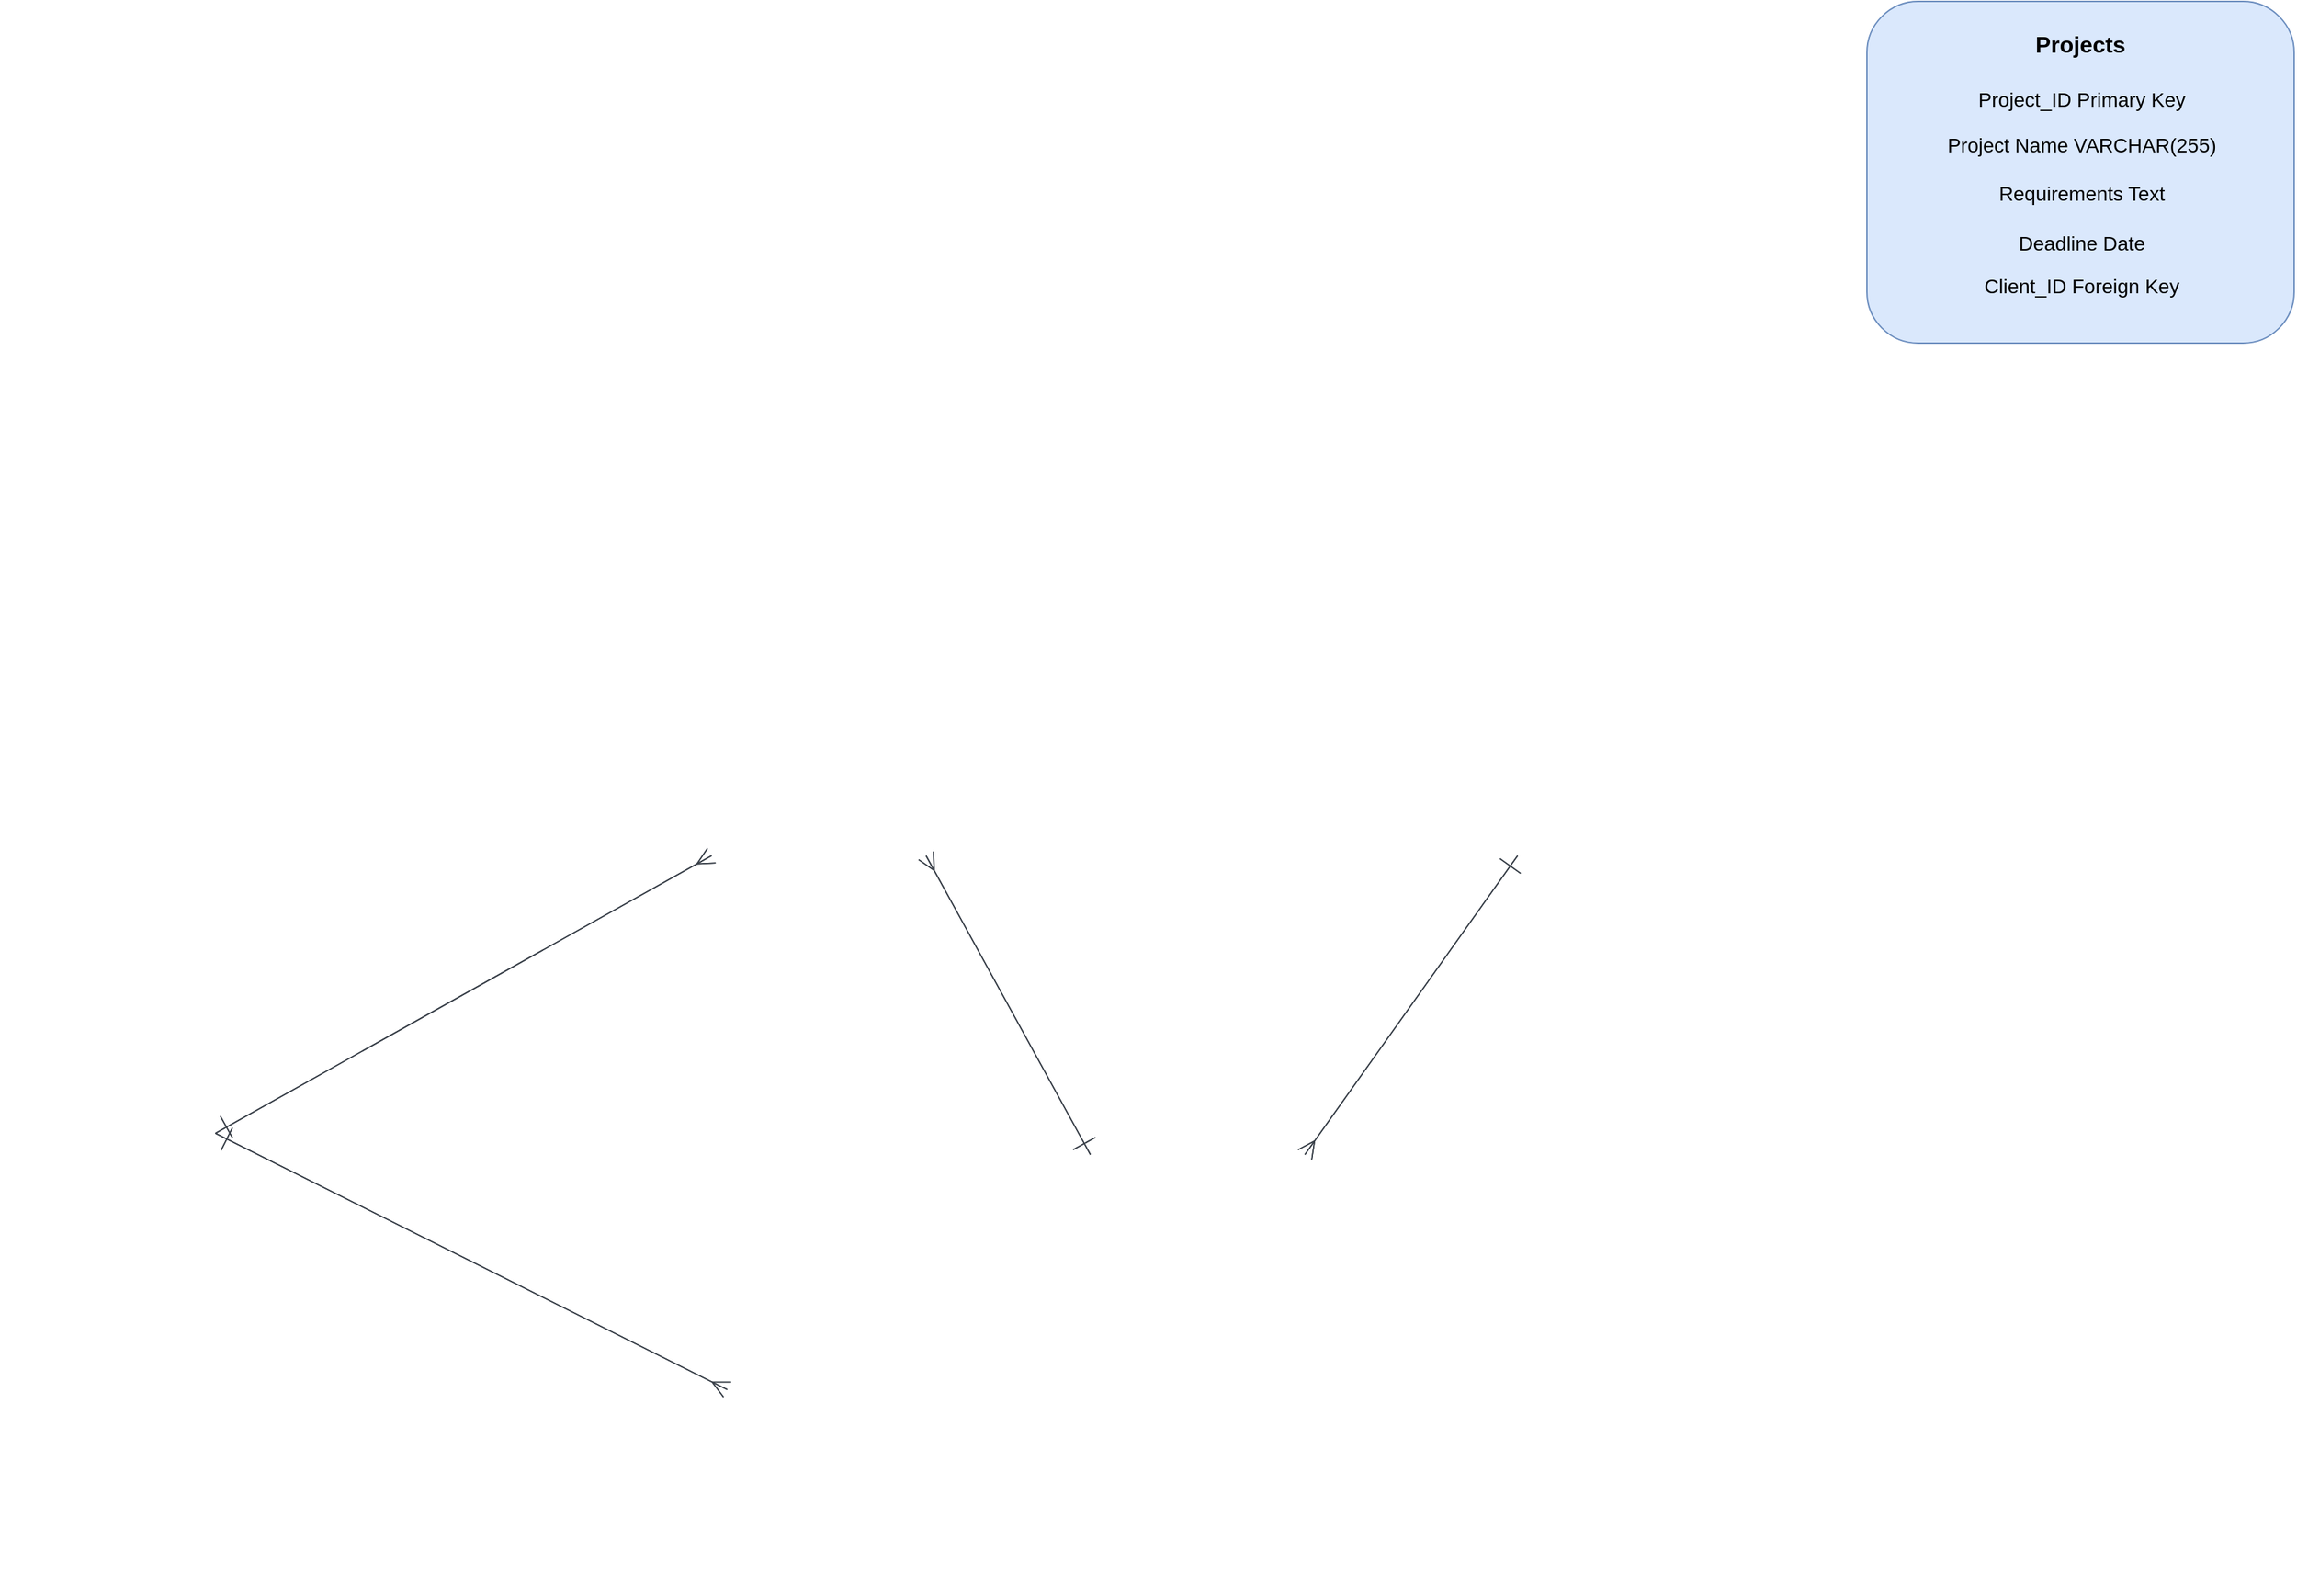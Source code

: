 <mxfile version="24.6.4" type="github">
  <diagram id="C5RBs43oDa-KdzZeNtuy" name="Page-1">
    <mxGraphModel dx="3953" dy="2503" grid="1" gridSize="10" guides="1" tooltips="1" connect="1" arrows="1" fold="1" page="1" pageScale="1" pageWidth="827" pageHeight="1169" math="0" shadow="0">
      <root>
        <mxCell id="WIyWlLk6GJQsqaUBKTNV-0" />
        <mxCell id="WIyWlLk6GJQsqaUBKTNV-1" parent="WIyWlLk6GJQsqaUBKTNV-0" />
        <mxCell id="mfR3fk1l9YsUzS0LlTWS-6" value="Projects" style="html=1;overflow=block;blockSpacing=1;swimlane;childLayout=stackLayout;horizontal=1;horizontalStack=0;resizeParent=1;resizeParentMax=0;resizeLast=0;collapsible=0;marginBottom=0;swimlaneFillColor=#ffffff;startSize=NaN;whiteSpace=wrap;fontSize=13.3;fontStyle=3;align=center;spacingLeft=8.4;spacingRight=8.4;spacingTop=2.4;spacing=0;strokeColor=#3a414a;strokeOpacity=100;fillOpacity=100;rounded=1;absoluteArcSize=1;arcSize=12;strokeWidth=0.8;fillColor=#d9d9d9;" vertex="1" parent="WIyWlLk6GJQsqaUBKTNV-1">
          <mxGeometry x="109" y="960" width="150" height="NaN" as="geometry" />
        </mxCell>
        <mxCell id="mfR3fk1l9YsUzS0LlTWS-7" value="Project_ID (PK)" style="part=1;resizeHeight=0;strokeColor=none;verticalAlign=top;overflow=hidden;rotatable=0;points=[[0,0.5],[1,0.5]];portConstraint=eastwest;html=1;whiteSpace=wrap;#ffffffwhiteSpace=wrap;fontSize=13.3;align=center;spacingLeft=8.4;spacingRight=8.4;spacingTop=2.4;fillColor=none;strokeOpacity=100;fillOpacity=100;" vertex="1" parent="mfR3fk1l9YsUzS0LlTWS-6">
          <mxGeometry y="NaN" width="150" as="geometry" />
        </mxCell>
        <mxCell id="mfR3fk1l9YsUzS0LlTWS-8" value="Project_Name String" style="part=1;resizeHeight=0;strokeColor=none;verticalAlign=top;overflow=hidden;rotatable=0;points=[[0,0.5],[1,0.5]];portConstraint=eastwest;html=1;whiteSpace=wrap;#ffffffwhiteSpace=wrap;fontSize=13.3;align=center;spacingLeft=8.4;spacingRight=8.4;spacingTop=2.4;fillColor=none;strokeOpacity=100;fillOpacity=100;" vertex="1" parent="mfR3fk1l9YsUzS0LlTWS-6">
          <mxGeometry y="NaN" width="150" as="geometry" />
        </mxCell>
        <mxCell id="mfR3fk1l9YsUzS0LlTWS-9" value="Requirements text" style="part=1;resizeHeight=0;strokeColor=none;verticalAlign=top;overflow=hidden;rotatable=0;points=[[0,0.5],[1,0.5]];portConstraint=eastwest;html=1;whiteSpace=wrap;#ffffffwhiteSpace=wrap;fontSize=13.3;align=center;spacingLeft=8.4;spacingRight=8.4;spacingTop=2.4;fillColor=none;strokeOpacity=100;fillOpacity=100;" vertex="1" parent="mfR3fk1l9YsUzS0LlTWS-6">
          <mxGeometry y="NaN" width="150" as="geometry" />
        </mxCell>
        <mxCell id="mfR3fk1l9YsUzS0LlTWS-10" value="deadline date" style="part=1;resizeHeight=0;strokeColor=none;verticalAlign=top;overflow=hidden;rotatable=0;points=[[0,0.5],[1,0.5]];portConstraint=eastwest;html=1;whiteSpace=wrap;#ffffffwhiteSpace=wrap;fontSize=13.3;align=center;spacingLeft=8.4;spacingRight=8.4;spacingTop=2.4;fillColor=none;strokeOpacity=100;fillOpacity=100;" vertex="1" parent="mfR3fk1l9YsUzS0LlTWS-6">
          <mxGeometry y="NaN" width="150" as="geometry" />
        </mxCell>
        <mxCell id="mfR3fk1l9YsUzS0LlTWS-11" value="Client_ID (FK)" style="part=1;resizeHeight=0;strokeColor=none;verticalAlign=top;overflow=hidden;rotatable=0;points=[[0,0.5],[1,0.5]];portConstraint=eastwest;html=1;whiteSpace=wrap;#ffffffwhiteSpace=wrap;fontSize=13.3;align=center;spacingLeft=8.4;spacingRight=8.4;spacingTop=2.4;fillColor=none;strokeOpacity=100;fillOpacity=100;" vertex="1" parent="mfR3fk1l9YsUzS0LlTWS-6">
          <mxGeometry y="NaN" width="150" as="geometry" />
        </mxCell>
        <mxCell id="mfR3fk1l9YsUzS0LlTWS-12" value="Clients" style="html=1;overflow=block;blockSpacing=1;swimlane;childLayout=stackLayout;horizontal=1;horizontalStack=0;resizeParent=1;resizeParentMax=0;resizeLast=0;collapsible=0;marginBottom=0;swimlaneFillColor=#ffffff;startSize=NaN;whiteSpace=wrap;fontSize=13.3;fontStyle=3;align=center;spacingLeft=8.4;spacingRight=8.4;spacingTop=2.4;spacing=0;strokeColor=#3a414a;strokeOpacity=100;fillOpacity=100;rounded=1;absoluteArcSize=1;arcSize=12;strokeWidth=0.8;fillColor=#d9d9d9;" vertex="1" parent="WIyWlLk6GJQsqaUBKTNV-1">
          <mxGeometry x="375" y="1170" width="150" height="NaN" as="geometry" />
        </mxCell>
        <mxCell id="mfR3fk1l9YsUzS0LlTWS-13" value="Client_ID (PK)" style="part=1;resizeHeight=0;strokeColor=none;verticalAlign=top;overflow=hidden;rotatable=0;points=[[0,0.5],[1,0.5]];portConstraint=eastwest;html=1;whiteSpace=wrap;#ffffffwhiteSpace=wrap;fontSize=13.3;align=center;spacingLeft=8.4;spacingRight=8.4;spacingTop=2.4;fillColor=none;strokeOpacity=100;fillOpacity=100;" vertex="1" parent="mfR3fk1l9YsUzS0LlTWS-12">
          <mxGeometry y="NaN" width="150" as="geometry" />
        </mxCell>
        <mxCell id="mfR3fk1l9YsUzS0LlTWS-14" value="Client_Name String" style="part=1;resizeHeight=0;strokeColor=none;verticalAlign=top;overflow=hidden;rotatable=0;points=[[0,0.5],[1,0.5]];portConstraint=eastwest;html=1;whiteSpace=wrap;#ffffffwhiteSpace=wrap;fontSize=13.3;align=center;spacingLeft=8.4;spacingRight=8.4;spacingTop=2.4;fillColor=none;strokeOpacity=100;fillOpacity=100;" vertex="1" parent="mfR3fk1l9YsUzS0LlTWS-12">
          <mxGeometry y="NaN" width="150" as="geometry" />
        </mxCell>
        <mxCell id="mfR3fk1l9YsUzS0LlTWS-15" value="Contact_Name String" style="part=1;resizeHeight=0;strokeColor=none;verticalAlign=top;overflow=hidden;rotatable=0;points=[[0,0.5],[1,0.5]];portConstraint=eastwest;html=1;whiteSpace=wrap;#ffffffwhiteSpace=wrap;fontSize=13.3;align=center;spacingLeft=8.4;spacingRight=8.4;spacingTop=2.4;fillColor=none;strokeOpacity=100;fillOpacity=100;" vertex="1" parent="mfR3fk1l9YsUzS0LlTWS-12">
          <mxGeometry y="NaN" width="150" as="geometry" />
        </mxCell>
        <mxCell id="mfR3fk1l9YsUzS0LlTWS-16" value="" style="html=1;jettySize=18;whiteSpace=wrap;fontSize=13;strokeColor=#3a414a;strokeOpacity=100;strokeWidth=0.8;rounded=1;arcSize=12;edgeStyle=orthogonalEdgeStyle;startArrow=ERone;startSize=16;endArrow=ERmany;endSize=10;exitX=-0.002;exitY=0.346;exitPerimeter=0;entryX=1.002;entryY=0.919;entryPerimeter=0;lucidId=HXJQTWXBSOZ1;" edge="1" parent="WIyWlLk6GJQsqaUBKTNV-1" source="mfR3fk1l9YsUzS0LlTWS-12" target="mfR3fk1l9YsUzS0LlTWS-6">
          <mxGeometry width="100" height="100" relative="1" as="geometry">
            <Array as="points" />
          </mxGeometry>
        </mxCell>
        <mxCell id="mfR3fk1l9YsUzS0LlTWS-17" value="Archived Projects" style="html=1;overflow=block;blockSpacing=1;swimlane;childLayout=stackLayout;horizontal=1;horizontalStack=0;resizeParent=1;resizeParentMax=0;resizeLast=0;collapsible=0;marginBottom=0;swimlaneFillColor=#ffffff;startSize=NaN;whiteSpace=wrap;fontSize=13.3;fontStyle=3;align=center;spacingLeft=8.4;spacingRight=8.4;spacingTop=2.4;spacing=0;strokeColor=#3a414a;strokeOpacity=100;fillOpacity=100;rounded=1;absoluteArcSize=1;arcSize=12;strokeWidth=0.8;fillColor=#d9d9d9;" vertex="1" parent="WIyWlLk6GJQsqaUBKTNV-1">
          <mxGeometry x="675" y="960" width="150" height="NaN" as="geometry" />
        </mxCell>
        <mxCell id="mfR3fk1l9YsUzS0LlTWS-18" value="Project_ID (PK)" style="part=1;resizeHeight=0;strokeColor=none;verticalAlign=top;overflow=hidden;rotatable=0;points=[[0,0.5],[1,0.5]];portConstraint=eastwest;html=1;whiteSpace=wrap;#ffffffwhiteSpace=wrap;fontSize=13.3;align=center;spacingLeft=8.4;spacingRight=8.4;spacingTop=2.4;fillColor=none;strokeOpacity=100;fillOpacity=100;" vertex="1" parent="mfR3fk1l9YsUzS0LlTWS-17">
          <mxGeometry y="NaN" width="150" as="geometry" />
        </mxCell>
        <mxCell id="mfR3fk1l9YsUzS0LlTWS-19" value="Project_Name String" style="part=1;resizeHeight=0;strokeColor=none;verticalAlign=top;overflow=hidden;rotatable=0;points=[[0,0.5],[1,0.5]];portConstraint=eastwest;html=1;whiteSpace=wrap;#ffffffwhiteSpace=wrap;fontSize=13.3;align=center;spacingLeft=8.4;spacingRight=8.4;spacingTop=2.4;fillColor=none;strokeOpacity=100;fillOpacity=100;" vertex="1" parent="mfR3fk1l9YsUzS0LlTWS-17">
          <mxGeometry y="NaN" width="150" as="geometry" />
        </mxCell>
        <mxCell id="mfR3fk1l9YsUzS0LlTWS-20" value="Requirements text" style="part=1;resizeHeight=0;strokeColor=none;verticalAlign=top;overflow=hidden;rotatable=0;points=[[0,0.5],[1,0.5]];portConstraint=eastwest;html=1;whiteSpace=wrap;#ffffffwhiteSpace=wrap;fontSize=13.3;align=center;spacingLeft=8.4;spacingRight=8.4;spacingTop=2.4;fillColor=none;strokeOpacity=100;fillOpacity=100;" vertex="1" parent="mfR3fk1l9YsUzS0LlTWS-17">
          <mxGeometry y="NaN" width="150" as="geometry" />
        </mxCell>
        <mxCell id="mfR3fk1l9YsUzS0LlTWS-21" value="deadline date" style="part=1;resizeHeight=0;strokeColor=none;verticalAlign=top;overflow=hidden;rotatable=0;points=[[0,0.5],[1,0.5]];portConstraint=eastwest;html=1;whiteSpace=wrap;#ffffffwhiteSpace=wrap;fontSize=13.3;align=center;spacingLeft=8.4;spacingRight=8.4;spacingTop=2.4;fillColor=none;strokeOpacity=100;fillOpacity=100;" vertex="1" parent="mfR3fk1l9YsUzS0LlTWS-17">
          <mxGeometry y="NaN" width="150" as="geometry" />
        </mxCell>
        <mxCell id="mfR3fk1l9YsUzS0LlTWS-22" value="Client_ID (FK)" style="part=1;resizeHeight=0;strokeColor=none;verticalAlign=top;overflow=hidden;rotatable=0;points=[[0,0.5],[1,0.5]];portConstraint=eastwest;html=1;whiteSpace=wrap;#ffffffwhiteSpace=wrap;fontSize=13.3;align=center;spacingLeft=8.4;spacingRight=8.4;spacingTop=2.4;fillColor=none;strokeOpacity=100;fillOpacity=100;" vertex="1" parent="mfR3fk1l9YsUzS0LlTWS-17">
          <mxGeometry y="NaN" width="150" as="geometry" />
        </mxCell>
        <mxCell id="mfR3fk1l9YsUzS0LlTWS-23" value="Employees" style="html=1;overflow=block;blockSpacing=1;swimlane;childLayout=stackLayout;horizontal=1;horizontalStack=0;resizeParent=1;resizeParentMax=0;resizeLast=0;collapsible=0;marginBottom=0;swimlaneFillColor=#ffffff;startSize=NaN;whiteSpace=wrap;fontSize=13.3;fontStyle=3;align=center;spacingLeft=8.4;spacingRight=8.4;spacingTop=2.4;spacing=0;strokeColor=#3a414a;strokeOpacity=100;fillOpacity=100;rounded=1;absoluteArcSize=1;arcSize=12;strokeWidth=0.8;fillColor=#d9d9d9;" vertex="1" parent="WIyWlLk6GJQsqaUBKTNV-1">
          <mxGeometry x="120" y="1335" width="150" height="NaN" as="geometry" />
        </mxCell>
        <mxCell id="mfR3fk1l9YsUzS0LlTWS-24" value="employee_id (PK)" style="part=1;resizeHeight=0;strokeColor=none;verticalAlign=top;overflow=hidden;rotatable=0;points=[[0,0.5],[1,0.5]];portConstraint=eastwest;html=1;whiteSpace=wrap;#ffffffwhiteSpace=wrap;fontSize=13.3;align=center;spacingLeft=8.4;spacingRight=8.4;spacingTop=2.4;fillColor=none;strokeOpacity=100;fillOpacity=100;" vertex="1" parent="mfR3fk1l9YsUzS0LlTWS-23">
          <mxGeometry y="NaN" width="150" as="geometry" />
        </mxCell>
        <mxCell id="mfR3fk1l9YsUzS0LlTWS-25" value="employee_name String" style="part=1;resizeHeight=0;strokeColor=none;verticalAlign=top;overflow=hidden;rotatable=0;points=[[0,0.5],[1,0.5]];portConstraint=eastwest;html=1;whiteSpace=wrap;#ffffffwhiteSpace=wrap;fontSize=13.3;align=center;spacingLeft=8.4;spacingRight=8.4;spacingTop=2.4;fillColor=none;strokeOpacity=100;fillOpacity=100;" vertex="1" parent="mfR3fk1l9YsUzS0LlTWS-23">
          <mxGeometry y="NaN" width="150" as="geometry" />
        </mxCell>
        <mxCell id="mfR3fk1l9YsUzS0LlTWS-26" value="Team_members" style="html=1;overflow=block;blockSpacing=1;swimlane;childLayout=stackLayout;horizontal=1;horizontalStack=0;resizeParent=1;resizeParentMax=0;resizeLast=0;collapsible=0;marginBottom=0;swimlaneFillColor=#ffffff;startSize=NaN;whiteSpace=wrap;fontSize=13.3;fontStyle=3;align=center;spacingLeft=8.4;spacingRight=8.4;spacingTop=2.4;spacing=0;strokeColor=#3a414a;strokeOpacity=100;fillOpacity=100;rounded=1;absoluteArcSize=1;arcSize=12;strokeWidth=0.8;fillColor=#d9d9d9;" vertex="1" parent="WIyWlLk6GJQsqaUBKTNV-1">
          <mxGeometry x="-390" y="1155" width="150" height="NaN" as="geometry" />
        </mxCell>
        <mxCell id="mfR3fk1l9YsUzS0LlTWS-27" value="team_id (PK)" style="part=1;resizeHeight=0;strokeColor=none;verticalAlign=top;overflow=hidden;rotatable=0;points=[[0,0.5],[1,0.5]];portConstraint=eastwest;html=1;whiteSpace=wrap;#ffffffwhiteSpace=wrap;fontSize=13.3;align=center;spacingLeft=8.4;spacingRight=8.4;spacingTop=2.4;fillColor=none;strokeOpacity=100;fillOpacity=100;" vertex="1" parent="mfR3fk1l9YsUzS0LlTWS-26">
          <mxGeometry y="NaN" width="150" as="geometry" />
        </mxCell>
        <mxCell id="mfR3fk1l9YsUzS0LlTWS-28" value="Project _ID (FK)" style="part=1;resizeHeight=0;strokeColor=none;verticalAlign=top;overflow=hidden;rotatable=0;points=[[0,0.5],[1,0.5]];portConstraint=eastwest;html=1;whiteSpace=wrap;#ffffffwhiteSpace=wrap;fontSize=13.3;align=center;spacingLeft=8.4;spacingRight=8.4;spacingTop=2.4;fillColor=none;strokeOpacity=100;fillOpacity=100;" vertex="1" parent="mfR3fk1l9YsUzS0LlTWS-26">
          <mxGeometry y="NaN" width="150" as="geometry" />
        </mxCell>
        <mxCell id="mfR3fk1l9YsUzS0LlTWS-29" value="employee_Id(FK)" style="part=1;resizeHeight=0;strokeColor=none;verticalAlign=top;overflow=hidden;rotatable=0;points=[[0,0.5],[1,0.5]];portConstraint=eastwest;html=1;whiteSpace=wrap;#ffffffwhiteSpace=wrap;fontSize=13.3;align=center;spacingLeft=8.4;spacingRight=8.4;spacingTop=2.4;fillColor=none;strokeOpacity=100;fillOpacity=100;" vertex="1" parent="mfR3fk1l9YsUzS0LlTWS-26">
          <mxGeometry y="NaN" width="150" as="geometry" />
        </mxCell>
        <mxCell id="mfR3fk1l9YsUzS0LlTWS-30" value="" style="html=1;jettySize=18;whiteSpace=wrap;fontSize=13;strokeColor=#3a414a;strokeOpacity=100;strokeWidth=0.8;rounded=1;arcSize=12;edgeStyle=orthogonalEdgeStyle;startArrow=ERone;startSize=16;endArrow=ERmany;endSize=10;exitX=1.002;exitY=0.638;exitPerimeter=0;entryX=-0.002;entryY=0.267;entryPerimeter=0;lucidId=n3JQQGuNli3l;" edge="1" parent="WIyWlLk6GJQsqaUBKTNV-1" source="mfR3fk1l9YsUzS0LlTWS-26" target="mfR3fk1l9YsUzS0LlTWS-6">
          <mxGeometry width="100" height="100" relative="1" as="geometry">
            <Array as="points" />
          </mxGeometry>
        </mxCell>
        <mxCell id="mfR3fk1l9YsUzS0LlTWS-31" value="" style="html=1;jettySize=18;whiteSpace=wrap;fontSize=13;strokeColor=#3a414a;strokeOpacity=100;strokeWidth=0.8;rounded=1;arcSize=12;edgeStyle=orthogonalEdgeStyle;startArrow=ERone;startSize=16;endArrow=ERmany;endSize=10;exitX=1.002;exitY=0.879;exitPerimeter=0;entryX=-0.002;entryY=0.439;entryPerimeter=0;lucidId=s3JQXHloKjPH;" edge="1" parent="WIyWlLk6GJQsqaUBKTNV-1" source="mfR3fk1l9YsUzS0LlTWS-26" target="mfR3fk1l9YsUzS0LlTWS-23">
          <mxGeometry width="100" height="100" relative="1" as="geometry">
            <Array as="points" />
          </mxGeometry>
        </mxCell>
        <mxCell id="mfR3fk1l9YsUzS0LlTWS-32" value="" style="html=1;jettySize=18;whiteSpace=wrap;fontSize=13;strokeColor=#3a414a;strokeOpacity=100;strokeWidth=0.8;rounded=1;arcSize=12;edgeStyle=orthogonalEdgeStyle;startArrow=ERone;startSize=16;endArrow=ERmany;endSize=10;exitX=-0.002;exitY=0.919;exitPerimeter=0;entryX=1.002;entryY=0.346;entryPerimeter=0;lucidId=-3JQY85L~Fqe;" edge="1" parent="WIyWlLk6GJQsqaUBKTNV-1" source="mfR3fk1l9YsUzS0LlTWS-17" target="mfR3fk1l9YsUzS0LlTWS-12">
          <mxGeometry width="100" height="100" relative="1" as="geometry">
            <Array as="points" />
          </mxGeometry>
        </mxCell>
        <mxCell id="mfR3fk1l9YsUzS0LlTWS-33" value="Audit Project" style="html=1;overflow=block;blockSpacing=1;swimlane;childLayout=stackLayout;horizontal=1;horizontalStack=0;resizeParent=1;resizeParentMax=0;resizeLast=0;collapsible=0;marginBottom=0;swimlaneFillColor=#ffffff;startSize=NaN;whiteSpace=wrap;fontSize=13.3;fontStyle=3;align=center;spacingLeft=8.4;spacingRight=8.4;spacingTop=2.4;spacing=0;strokeColor=#3a414a;strokeOpacity=100;fillOpacity=100;rounded=1;absoluteArcSize=1;arcSize=12;strokeWidth=0.8;fillColor=#d9d9d9;" vertex="1" parent="WIyWlLk6GJQsqaUBKTNV-1">
          <mxGeometry x="405" y="1470" width="240" height="NaN" as="geometry" />
        </mxCell>
        <mxCell id="mfR3fk1l9YsUzS0LlTWS-34" value="Audit_Id (PK)" style="part=1;resizeHeight=0;strokeColor=none;verticalAlign=top;overflow=hidden;rotatable=0;points=[[0,0.5],[1,0.5]];portConstraint=eastwest;html=1;whiteSpace=wrap;#ffffffwhiteSpace=wrap;fontSize=13.3;align=center;spacingLeft=8.4;spacingRight=8.4;spacingTop=2.4;fillColor=none;strokeOpacity=100;fillOpacity=100;" vertex="1" parent="mfR3fk1l9YsUzS0LlTWS-33">
          <mxGeometry y="NaN" width="240" as="geometry" />
        </mxCell>
        <mxCell id="mfR3fk1l9YsUzS0LlTWS-35" value="Project_ID INT" style="part=1;resizeHeight=0;strokeColor=none;verticalAlign=top;overflow=hidden;rotatable=0;points=[[0,0.5],[1,0.5]];portConstraint=eastwest;html=1;whiteSpace=wrap;#ffffffwhiteSpace=wrap;fontSize=13.3;align=center;spacingLeft=8.4;spacingRight=8.4;spacingTop=2.4;fillColor=none;strokeOpacity=100;fillOpacity=100;" vertex="1" parent="mfR3fk1l9YsUzS0LlTWS-33">
          <mxGeometry y="NaN" width="240" as="geometry" />
        </mxCell>
        <mxCell id="mfR3fk1l9YsUzS0LlTWS-36" value="Old Project Name" style="part=1;resizeHeight=0;strokeColor=none;verticalAlign=top;overflow=hidden;rotatable=0;points=[[0,0.5],[1,0.5]];portConstraint=eastwest;html=1;whiteSpace=wrap;#ffffffwhiteSpace=wrap;fontSize=13.3;align=center;spacingLeft=8.4;spacingRight=8.4;spacingTop=2.4;fillColor=none;strokeOpacity=100;fillOpacity=100;" vertex="1" parent="mfR3fk1l9YsUzS0LlTWS-33">
          <mxGeometry y="NaN" width="240" as="geometry" />
        </mxCell>
        <mxCell id="mfR3fk1l9YsUzS0LlTWS-37" value="new project Name" style="part=1;resizeHeight=0;strokeColor=none;verticalAlign=top;overflow=hidden;rotatable=0;points=[[0,0.5],[1,0.5]];portConstraint=eastwest;html=1;whiteSpace=wrap;#ffffffwhiteSpace=wrap;fontSize=13.3;align=center;spacingLeft=8.4;spacingRight=8.4;spacingTop=2.4;fillColor=none;strokeOpacity=100;fillOpacity=100;" vertex="1" parent="mfR3fk1l9YsUzS0LlTWS-33">
          <mxGeometry y="NaN" width="240" as="geometry" />
        </mxCell>
        <mxCell id="mfR3fk1l9YsUzS0LlTWS-38" value="old requirements" style="part=1;resizeHeight=0;strokeColor=none;verticalAlign=top;overflow=hidden;rotatable=0;points=[[0,0.5],[1,0.5]];portConstraint=eastwest;html=1;whiteSpace=wrap;#ffffffwhiteSpace=wrap;fontSize=13.3;align=center;spacingLeft=8.4;spacingRight=8.4;spacingTop=2.4;fillColor=none;strokeOpacity=100;fillOpacity=100;" vertex="1" parent="mfR3fk1l9YsUzS0LlTWS-33">
          <mxGeometry y="NaN" width="240" as="geometry" />
        </mxCell>
        <mxCell id="mfR3fk1l9YsUzS0LlTWS-39" value="new requirements" style="part=1;resizeHeight=0;strokeColor=none;verticalAlign=top;overflow=hidden;rotatable=0;points=[[0,0.5],[1,0.5]];portConstraint=eastwest;html=1;whiteSpace=wrap;#ffffffwhiteSpace=wrap;fontSize=13.3;align=center;spacingLeft=8.4;spacingRight=8.4;spacingTop=2.4;fillColor=none;strokeOpacity=100;fillOpacity=100;" vertex="1" parent="mfR3fk1l9YsUzS0LlTWS-33">
          <mxGeometry y="NaN" width="240" as="geometry" />
        </mxCell>
        <mxCell id="mfR3fk1l9YsUzS0LlTWS-40" value="old deadline" style="part=1;resizeHeight=0;strokeColor=none;verticalAlign=top;overflow=hidden;rotatable=0;points=[[0,0.5],[1,0.5]];portConstraint=eastwest;html=1;whiteSpace=wrap;#ffffffwhiteSpace=wrap;fontSize=13.3;align=center;spacingLeft=8.4;spacingRight=8.4;spacingTop=2.4;fillColor=none;strokeOpacity=100;fillOpacity=100;" vertex="1" parent="mfR3fk1l9YsUzS0LlTWS-33">
          <mxGeometry y="NaN" width="240" as="geometry" />
        </mxCell>
        <mxCell id="mfR3fk1l9YsUzS0LlTWS-41" value="new deadline" style="part=1;resizeHeight=0;strokeColor=none;verticalAlign=top;overflow=hidden;rotatable=0;points=[[0,0.5],[1,0.5]];portConstraint=eastwest;html=1;whiteSpace=wrap;#ffffffwhiteSpace=wrap;fontSize=13.3;align=center;spacingLeft=8.4;spacingRight=8.4;spacingTop=2.4;fillColor=none;strokeOpacity=100;fillOpacity=100;" vertex="1" parent="mfR3fk1l9YsUzS0LlTWS-33">
          <mxGeometry y="NaN" width="240" as="geometry" />
        </mxCell>
        <mxCell id="mfR3fk1l9YsUzS0LlTWS-42" value="old client ID" style="part=1;resizeHeight=0;strokeColor=none;verticalAlign=top;overflow=hidden;rotatable=0;points=[[0,0.5],[1,0.5]];portConstraint=eastwest;html=1;whiteSpace=wrap;#ffffffwhiteSpace=wrap;fontSize=13.3;align=center;spacingLeft=8.4;spacingRight=8.4;spacingTop=2.4;fillColor=none;strokeOpacity=100;fillOpacity=100;" vertex="1" parent="mfR3fk1l9YsUzS0LlTWS-33">
          <mxGeometry y="NaN" width="240" as="geometry" />
        </mxCell>
        <mxCell id="mfR3fk1l9YsUzS0LlTWS-43" value="new client ID" style="part=1;resizeHeight=0;strokeColor=none;verticalAlign=top;overflow=hidden;rotatable=0;points=[[0,0.5],[1,0.5]];portConstraint=eastwest;html=1;whiteSpace=wrap;#ffffffwhiteSpace=wrap;fontSize=13.3;align=center;spacingLeft=8.4;spacingRight=8.4;spacingTop=2.4;fillColor=none;strokeOpacity=100;fillOpacity=100;" vertex="1" parent="mfR3fk1l9YsUzS0LlTWS-33">
          <mxGeometry y="NaN" width="240" as="geometry" />
        </mxCell>
        <mxCell id="mfR3fk1l9YsUzS0LlTWS-44" value="Projects" style="html=1;overflow=block;blockSpacing=1;swimlane;childLayout=stackLayout;horizontal=1;horizontalStack=0;resizeParent=1;resizeParentMax=0;resizeLast=0;collapsible=0;marginBottom=0;swimlaneFillColor=#ffffff;startSize=NaN;whiteSpace=wrap;fontSize=13.3;fontStyle=3;align=center;spacingLeft=8.4;spacingRight=8.4;spacingTop=2.4;spacing=0;strokeColor=#3a414a;strokeOpacity=100;fillOpacity=100;rounded=1;absoluteArcSize=1;arcSize=12;strokeWidth=0.8;fillColor=#d9d9d9;" vertex="1" parent="WIyWlLk6GJQsqaUBKTNV-1">
          <mxGeometry x="109" y="960" width="150" height="NaN" as="geometry" />
        </mxCell>
        <mxCell id="mfR3fk1l9YsUzS0LlTWS-45" value="Project_ID (PK)" style="part=1;resizeHeight=0;strokeColor=none;verticalAlign=top;overflow=hidden;rotatable=0;points=[[0,0.5],[1,0.5]];portConstraint=eastwest;html=1;whiteSpace=wrap;#ffffffwhiteSpace=wrap;fontSize=13.3;align=center;spacingLeft=8.4;spacingRight=8.4;spacingTop=2.4;fillColor=none;strokeOpacity=100;fillOpacity=100;" vertex="1" parent="mfR3fk1l9YsUzS0LlTWS-44">
          <mxGeometry y="NaN" width="150" as="geometry" />
        </mxCell>
        <mxCell id="mfR3fk1l9YsUzS0LlTWS-46" value="Project_Name String" style="part=1;resizeHeight=0;strokeColor=none;verticalAlign=top;overflow=hidden;rotatable=0;points=[[0,0.5],[1,0.5]];portConstraint=eastwest;html=1;whiteSpace=wrap;#ffffffwhiteSpace=wrap;fontSize=13.3;align=center;spacingLeft=8.4;spacingRight=8.4;spacingTop=2.4;fillColor=none;strokeOpacity=100;fillOpacity=100;" vertex="1" parent="mfR3fk1l9YsUzS0LlTWS-44">
          <mxGeometry y="NaN" width="150" as="geometry" />
        </mxCell>
        <mxCell id="mfR3fk1l9YsUzS0LlTWS-47" value="Requirements text" style="part=1;resizeHeight=0;strokeColor=none;verticalAlign=top;overflow=hidden;rotatable=0;points=[[0,0.5],[1,0.5]];portConstraint=eastwest;html=1;whiteSpace=wrap;#ffffffwhiteSpace=wrap;fontSize=13.3;align=center;spacingLeft=8.4;spacingRight=8.4;spacingTop=2.4;fillColor=none;strokeOpacity=100;fillOpacity=100;" vertex="1" parent="mfR3fk1l9YsUzS0LlTWS-44">
          <mxGeometry y="NaN" width="150" as="geometry" />
        </mxCell>
        <mxCell id="mfR3fk1l9YsUzS0LlTWS-48" value="deadline date" style="part=1;resizeHeight=0;strokeColor=none;verticalAlign=top;overflow=hidden;rotatable=0;points=[[0,0.5],[1,0.5]];portConstraint=eastwest;html=1;whiteSpace=wrap;#ffffffwhiteSpace=wrap;fontSize=13.3;align=center;spacingLeft=8.4;spacingRight=8.4;spacingTop=2.4;fillColor=none;strokeOpacity=100;fillOpacity=100;" vertex="1" parent="mfR3fk1l9YsUzS0LlTWS-44">
          <mxGeometry y="NaN" width="150" as="geometry" />
        </mxCell>
        <mxCell id="mfR3fk1l9YsUzS0LlTWS-49" value="Client_ID (FK)" style="part=1;resizeHeight=0;strokeColor=none;verticalAlign=top;overflow=hidden;rotatable=0;points=[[0,0.5],[1,0.5]];portConstraint=eastwest;html=1;whiteSpace=wrap;#ffffffwhiteSpace=wrap;fontSize=13.3;align=center;spacingLeft=8.4;spacingRight=8.4;spacingTop=2.4;fillColor=none;strokeOpacity=100;fillOpacity=100;" vertex="1" parent="mfR3fk1l9YsUzS0LlTWS-44">
          <mxGeometry y="NaN" width="150" as="geometry" />
        </mxCell>
        <mxCell id="mfR3fk1l9YsUzS0LlTWS-50" value="Clients" style="html=1;overflow=block;blockSpacing=1;swimlane;childLayout=stackLayout;horizontal=1;horizontalStack=0;resizeParent=1;resizeParentMax=0;resizeLast=0;collapsible=0;marginBottom=0;swimlaneFillColor=#ffffff;startSize=NaN;whiteSpace=wrap;fontSize=13.3;fontStyle=3;align=center;spacingLeft=8.4;spacingRight=8.4;spacingTop=2.4;spacing=0;strokeColor=#3a414a;strokeOpacity=100;fillOpacity=100;rounded=1;absoluteArcSize=1;arcSize=12;strokeWidth=0.8;fillColor=#d9d9d9;" vertex="1" parent="WIyWlLk6GJQsqaUBKTNV-1">
          <mxGeometry x="375" y="1170" width="150" height="NaN" as="geometry" />
        </mxCell>
        <mxCell id="mfR3fk1l9YsUzS0LlTWS-51" value="Client_ID (PK)" style="part=1;resizeHeight=0;strokeColor=none;verticalAlign=top;overflow=hidden;rotatable=0;points=[[0,0.5],[1,0.5]];portConstraint=eastwest;html=1;whiteSpace=wrap;#ffffffwhiteSpace=wrap;fontSize=13.3;align=center;spacingLeft=8.4;spacingRight=8.4;spacingTop=2.4;fillColor=none;strokeOpacity=100;fillOpacity=100;" vertex="1" parent="mfR3fk1l9YsUzS0LlTWS-50">
          <mxGeometry y="NaN" width="150" as="geometry" />
        </mxCell>
        <mxCell id="mfR3fk1l9YsUzS0LlTWS-52" value="Client_Name String" style="part=1;resizeHeight=0;strokeColor=none;verticalAlign=top;overflow=hidden;rotatable=0;points=[[0,0.5],[1,0.5]];portConstraint=eastwest;html=1;whiteSpace=wrap;#ffffffwhiteSpace=wrap;fontSize=13.3;align=center;spacingLeft=8.4;spacingRight=8.4;spacingTop=2.4;fillColor=none;strokeOpacity=100;fillOpacity=100;" vertex="1" parent="mfR3fk1l9YsUzS0LlTWS-50">
          <mxGeometry y="NaN" width="150" as="geometry" />
        </mxCell>
        <mxCell id="mfR3fk1l9YsUzS0LlTWS-53" value="Contact_Name String" style="part=1;resizeHeight=0;strokeColor=none;verticalAlign=top;overflow=hidden;rotatable=0;points=[[0,0.5],[1,0.5]];portConstraint=eastwest;html=1;whiteSpace=wrap;#ffffffwhiteSpace=wrap;fontSize=13.3;align=center;spacingLeft=8.4;spacingRight=8.4;spacingTop=2.4;fillColor=none;strokeOpacity=100;fillOpacity=100;" vertex="1" parent="mfR3fk1l9YsUzS0LlTWS-50">
          <mxGeometry y="NaN" width="150" as="geometry" />
        </mxCell>
        <mxCell id="mfR3fk1l9YsUzS0LlTWS-54" value="" style="html=1;jettySize=18;whiteSpace=wrap;fontSize=13;strokeColor=#3a414a;strokeOpacity=100;strokeWidth=0.8;rounded=1;arcSize=12;edgeStyle=orthogonalEdgeStyle;startArrow=ERone;startSize=16;endArrow=ERmany;endSize=10;exitX=-0.002;exitY=0.346;exitPerimeter=0;entryX=1.002;entryY=0.919;entryPerimeter=0;lucidId=HXJQTWXBSOZ1;" edge="1" parent="WIyWlLk6GJQsqaUBKTNV-1" source="mfR3fk1l9YsUzS0LlTWS-50" target="mfR3fk1l9YsUzS0LlTWS-44">
          <mxGeometry width="100" height="100" relative="1" as="geometry">
            <Array as="points" />
          </mxGeometry>
        </mxCell>
        <mxCell id="mfR3fk1l9YsUzS0LlTWS-55" value="Archived Projects" style="html=1;overflow=block;blockSpacing=1;swimlane;childLayout=stackLayout;horizontal=1;horizontalStack=0;resizeParent=1;resizeParentMax=0;resizeLast=0;collapsible=0;marginBottom=0;swimlaneFillColor=#ffffff;startSize=NaN;whiteSpace=wrap;fontSize=13.3;fontStyle=3;align=center;spacingLeft=8.4;spacingRight=8.4;spacingTop=2.4;spacing=0;strokeColor=#3a414a;strokeOpacity=100;fillOpacity=100;rounded=1;absoluteArcSize=1;arcSize=12;strokeWidth=0.8;fillColor=#d9d9d9;" vertex="1" parent="WIyWlLk6GJQsqaUBKTNV-1">
          <mxGeometry x="675" y="960" width="150" height="NaN" as="geometry" />
        </mxCell>
        <mxCell id="mfR3fk1l9YsUzS0LlTWS-56" value="Project_ID (PK)" style="part=1;resizeHeight=0;strokeColor=none;verticalAlign=top;overflow=hidden;rotatable=0;points=[[0,0.5],[1,0.5]];portConstraint=eastwest;html=1;whiteSpace=wrap;#ffffffwhiteSpace=wrap;fontSize=13.3;align=center;spacingLeft=8.4;spacingRight=8.4;spacingTop=2.4;fillColor=none;strokeOpacity=100;fillOpacity=100;" vertex="1" parent="mfR3fk1l9YsUzS0LlTWS-55">
          <mxGeometry y="NaN" width="150" as="geometry" />
        </mxCell>
        <mxCell id="mfR3fk1l9YsUzS0LlTWS-57" value="Project_Name String" style="part=1;resizeHeight=0;strokeColor=none;verticalAlign=top;overflow=hidden;rotatable=0;points=[[0,0.5],[1,0.5]];portConstraint=eastwest;html=1;whiteSpace=wrap;#ffffffwhiteSpace=wrap;fontSize=13.3;align=center;spacingLeft=8.4;spacingRight=8.4;spacingTop=2.4;fillColor=none;strokeOpacity=100;fillOpacity=100;" vertex="1" parent="mfR3fk1l9YsUzS0LlTWS-55">
          <mxGeometry y="NaN" width="150" as="geometry" />
        </mxCell>
        <mxCell id="mfR3fk1l9YsUzS0LlTWS-58" value="Requirements text" style="part=1;resizeHeight=0;strokeColor=none;verticalAlign=top;overflow=hidden;rotatable=0;points=[[0,0.5],[1,0.5]];portConstraint=eastwest;html=1;whiteSpace=wrap;#ffffffwhiteSpace=wrap;fontSize=13.3;align=center;spacingLeft=8.4;spacingRight=8.4;spacingTop=2.4;fillColor=none;strokeOpacity=100;fillOpacity=100;" vertex="1" parent="mfR3fk1l9YsUzS0LlTWS-55">
          <mxGeometry y="NaN" width="150" as="geometry" />
        </mxCell>
        <mxCell id="mfR3fk1l9YsUzS0LlTWS-59" value="deadline date" style="part=1;resizeHeight=0;strokeColor=none;verticalAlign=top;overflow=hidden;rotatable=0;points=[[0,0.5],[1,0.5]];portConstraint=eastwest;html=1;whiteSpace=wrap;#ffffffwhiteSpace=wrap;fontSize=13.3;align=center;spacingLeft=8.4;spacingRight=8.4;spacingTop=2.4;fillColor=none;strokeOpacity=100;fillOpacity=100;" vertex="1" parent="mfR3fk1l9YsUzS0LlTWS-55">
          <mxGeometry y="NaN" width="150" as="geometry" />
        </mxCell>
        <mxCell id="mfR3fk1l9YsUzS0LlTWS-60" value="Client_ID (FK)" style="part=1;resizeHeight=0;strokeColor=none;verticalAlign=top;overflow=hidden;rotatable=0;points=[[0,0.5],[1,0.5]];portConstraint=eastwest;html=1;whiteSpace=wrap;#ffffffwhiteSpace=wrap;fontSize=13.3;align=center;spacingLeft=8.4;spacingRight=8.4;spacingTop=2.4;fillColor=none;strokeOpacity=100;fillOpacity=100;" vertex="1" parent="mfR3fk1l9YsUzS0LlTWS-55">
          <mxGeometry y="NaN" width="150" as="geometry" />
        </mxCell>
        <mxCell id="mfR3fk1l9YsUzS0LlTWS-61" value="Employees" style="html=1;overflow=block;blockSpacing=1;swimlane;childLayout=stackLayout;horizontal=1;horizontalStack=0;resizeParent=1;resizeParentMax=0;resizeLast=0;collapsible=0;marginBottom=0;swimlaneFillColor=#ffffff;startSize=NaN;whiteSpace=wrap;fontSize=13.3;fontStyle=3;align=center;spacingLeft=8.4;spacingRight=8.4;spacingTop=2.4;spacing=0;strokeColor=#3a414a;strokeOpacity=100;fillOpacity=100;rounded=1;absoluteArcSize=1;arcSize=12;strokeWidth=0.8;fillColor=#d9d9d9;" vertex="1" parent="WIyWlLk6GJQsqaUBKTNV-1">
          <mxGeometry x="120" y="1335" width="150" height="NaN" as="geometry" />
        </mxCell>
        <mxCell id="mfR3fk1l9YsUzS0LlTWS-62" value="employee_id (PK)" style="part=1;resizeHeight=0;strokeColor=none;verticalAlign=top;overflow=hidden;rotatable=0;points=[[0,0.5],[1,0.5]];portConstraint=eastwest;html=1;whiteSpace=wrap;#ffffffwhiteSpace=wrap;fontSize=13.3;align=center;spacingLeft=8.4;spacingRight=8.4;spacingTop=2.4;fillColor=none;strokeOpacity=100;fillOpacity=100;" vertex="1" parent="mfR3fk1l9YsUzS0LlTWS-61">
          <mxGeometry y="NaN" width="150" as="geometry" />
        </mxCell>
        <mxCell id="mfR3fk1l9YsUzS0LlTWS-63" value="employee_name String" style="part=1;resizeHeight=0;strokeColor=none;verticalAlign=top;overflow=hidden;rotatable=0;points=[[0,0.5],[1,0.5]];portConstraint=eastwest;html=1;whiteSpace=wrap;#ffffffwhiteSpace=wrap;fontSize=13.3;align=center;spacingLeft=8.4;spacingRight=8.4;spacingTop=2.4;fillColor=none;strokeOpacity=100;fillOpacity=100;" vertex="1" parent="mfR3fk1l9YsUzS0LlTWS-61">
          <mxGeometry y="NaN" width="150" as="geometry" />
        </mxCell>
        <mxCell id="mfR3fk1l9YsUzS0LlTWS-64" value="Team_members" style="html=1;overflow=block;blockSpacing=1;swimlane;childLayout=stackLayout;horizontal=1;horizontalStack=0;resizeParent=1;resizeParentMax=0;resizeLast=0;collapsible=0;marginBottom=0;swimlaneFillColor=#ffffff;startSize=NaN;whiteSpace=wrap;fontSize=13.3;fontStyle=3;align=center;spacingLeft=8.4;spacingRight=8.4;spacingTop=2.4;spacing=0;strokeColor=#3a414a;strokeOpacity=100;fillOpacity=100;rounded=1;absoluteArcSize=1;arcSize=12;strokeWidth=0.8;fillColor=#d9d9d9;" vertex="1" parent="WIyWlLk6GJQsqaUBKTNV-1">
          <mxGeometry x="-390" y="1155" width="150" height="NaN" as="geometry" />
        </mxCell>
        <mxCell id="mfR3fk1l9YsUzS0LlTWS-65" value="team_id (PK)" style="part=1;resizeHeight=0;strokeColor=none;verticalAlign=top;overflow=hidden;rotatable=0;points=[[0,0.5],[1,0.5]];portConstraint=eastwest;html=1;whiteSpace=wrap;#ffffffwhiteSpace=wrap;fontSize=13.3;align=center;spacingLeft=8.4;spacingRight=8.4;spacingTop=2.4;fillColor=none;strokeOpacity=100;fillOpacity=100;" vertex="1" parent="mfR3fk1l9YsUzS0LlTWS-64">
          <mxGeometry y="NaN" width="150" as="geometry" />
        </mxCell>
        <mxCell id="mfR3fk1l9YsUzS0LlTWS-66" value="Project _ID (FK)" style="part=1;resizeHeight=0;strokeColor=none;verticalAlign=top;overflow=hidden;rotatable=0;points=[[0,0.5],[1,0.5]];portConstraint=eastwest;html=1;whiteSpace=wrap;#ffffffwhiteSpace=wrap;fontSize=13.3;align=center;spacingLeft=8.4;spacingRight=8.4;spacingTop=2.4;fillColor=none;strokeOpacity=100;fillOpacity=100;" vertex="1" parent="mfR3fk1l9YsUzS0LlTWS-64">
          <mxGeometry y="NaN" width="150" as="geometry" />
        </mxCell>
        <mxCell id="mfR3fk1l9YsUzS0LlTWS-67" value="employee_Id(FK)" style="part=1;resizeHeight=0;strokeColor=none;verticalAlign=top;overflow=hidden;rotatable=0;points=[[0,0.5],[1,0.5]];portConstraint=eastwest;html=1;whiteSpace=wrap;#ffffffwhiteSpace=wrap;fontSize=13.3;align=center;spacingLeft=8.4;spacingRight=8.4;spacingTop=2.4;fillColor=none;strokeOpacity=100;fillOpacity=100;" vertex="1" parent="mfR3fk1l9YsUzS0LlTWS-64">
          <mxGeometry y="NaN" width="150" as="geometry" />
        </mxCell>
        <mxCell id="mfR3fk1l9YsUzS0LlTWS-68" value="" style="html=1;jettySize=18;whiteSpace=wrap;fontSize=13;strokeColor=#3a414a;strokeOpacity=100;strokeWidth=0.8;rounded=1;arcSize=12;edgeStyle=orthogonalEdgeStyle;startArrow=ERone;startSize=16;endArrow=ERmany;endSize=10;exitX=1.002;exitY=0.638;exitPerimeter=0;entryX=-0.002;entryY=0.267;entryPerimeter=0;lucidId=n3JQQGuNli3l;" edge="1" parent="WIyWlLk6GJQsqaUBKTNV-1" source="mfR3fk1l9YsUzS0LlTWS-64" target="mfR3fk1l9YsUzS0LlTWS-44">
          <mxGeometry width="100" height="100" relative="1" as="geometry">
            <Array as="points" />
          </mxGeometry>
        </mxCell>
        <mxCell id="mfR3fk1l9YsUzS0LlTWS-69" value="" style="html=1;jettySize=18;whiteSpace=wrap;fontSize=13;strokeColor=#3a414a;strokeOpacity=100;strokeWidth=0.8;rounded=1;arcSize=12;edgeStyle=orthogonalEdgeStyle;startArrow=ERone;startSize=16;endArrow=ERmany;endSize=10;exitX=1.002;exitY=0.879;exitPerimeter=0;entryX=-0.002;entryY=0.439;entryPerimeter=0;lucidId=s3JQXHloKjPH;" edge="1" parent="WIyWlLk6GJQsqaUBKTNV-1" source="mfR3fk1l9YsUzS0LlTWS-64" target="mfR3fk1l9YsUzS0LlTWS-61">
          <mxGeometry width="100" height="100" relative="1" as="geometry">
            <Array as="points" />
          </mxGeometry>
        </mxCell>
        <mxCell id="mfR3fk1l9YsUzS0LlTWS-70" value="" style="html=1;jettySize=18;whiteSpace=wrap;fontSize=13;strokeColor=#3a414a;strokeOpacity=100;strokeWidth=0.8;rounded=1;arcSize=12;edgeStyle=orthogonalEdgeStyle;startArrow=ERone;startSize=16;endArrow=ERmany;endSize=10;exitX=-0.002;exitY=0.919;exitPerimeter=0;entryX=1.002;entryY=0.346;entryPerimeter=0;lucidId=-3JQY85L~Fqe;" edge="1" parent="WIyWlLk6GJQsqaUBKTNV-1" source="mfR3fk1l9YsUzS0LlTWS-55" target="mfR3fk1l9YsUzS0LlTWS-50">
          <mxGeometry width="100" height="100" relative="1" as="geometry">
            <Array as="points" />
          </mxGeometry>
        </mxCell>
        <mxCell id="mfR3fk1l9YsUzS0LlTWS-71" value="Audit Project" style="html=1;overflow=block;blockSpacing=1;swimlane;childLayout=stackLayout;horizontal=1;horizontalStack=0;resizeParent=1;resizeParentMax=0;resizeLast=0;collapsible=0;marginBottom=0;swimlaneFillColor=#ffffff;startSize=NaN;whiteSpace=wrap;fontSize=13.3;fontStyle=3;align=center;spacingLeft=8.4;spacingRight=8.4;spacingTop=2.4;spacing=0;strokeColor=#3a414a;strokeOpacity=100;fillOpacity=100;rounded=1;absoluteArcSize=1;arcSize=12;strokeWidth=0.8;fillColor=#d9d9d9;" vertex="1" parent="WIyWlLk6GJQsqaUBKTNV-1">
          <mxGeometry x="405" y="1470" width="240" height="NaN" as="geometry" />
        </mxCell>
        <mxCell id="mfR3fk1l9YsUzS0LlTWS-72" value="Audit_Id (PK)" style="part=1;resizeHeight=0;strokeColor=none;verticalAlign=top;overflow=hidden;rotatable=0;points=[[0,0.5],[1,0.5]];portConstraint=eastwest;html=1;whiteSpace=wrap;#ffffffwhiteSpace=wrap;fontSize=13.3;align=center;spacingLeft=8.4;spacingRight=8.4;spacingTop=2.4;fillColor=none;strokeOpacity=100;fillOpacity=100;" vertex="1" parent="mfR3fk1l9YsUzS0LlTWS-71">
          <mxGeometry y="NaN" width="240" as="geometry" />
        </mxCell>
        <mxCell id="mfR3fk1l9YsUzS0LlTWS-73" value="Project_ID INT" style="part=1;resizeHeight=0;strokeColor=none;verticalAlign=top;overflow=hidden;rotatable=0;points=[[0,0.5],[1,0.5]];portConstraint=eastwest;html=1;whiteSpace=wrap;#ffffffwhiteSpace=wrap;fontSize=13.3;align=center;spacingLeft=8.4;spacingRight=8.4;spacingTop=2.4;fillColor=none;strokeOpacity=100;fillOpacity=100;" vertex="1" parent="mfR3fk1l9YsUzS0LlTWS-71">
          <mxGeometry y="NaN" width="240" as="geometry" />
        </mxCell>
        <mxCell id="mfR3fk1l9YsUzS0LlTWS-74" value="Old Project Name" style="part=1;resizeHeight=0;strokeColor=none;verticalAlign=top;overflow=hidden;rotatable=0;points=[[0,0.5],[1,0.5]];portConstraint=eastwest;html=1;whiteSpace=wrap;#ffffffwhiteSpace=wrap;fontSize=13.3;align=center;spacingLeft=8.4;spacingRight=8.4;spacingTop=2.4;fillColor=none;strokeOpacity=100;fillOpacity=100;" vertex="1" parent="mfR3fk1l9YsUzS0LlTWS-71">
          <mxGeometry y="NaN" width="240" as="geometry" />
        </mxCell>
        <mxCell id="mfR3fk1l9YsUzS0LlTWS-75" value="new project Name" style="part=1;resizeHeight=0;strokeColor=none;verticalAlign=top;overflow=hidden;rotatable=0;points=[[0,0.5],[1,0.5]];portConstraint=eastwest;html=1;whiteSpace=wrap;#ffffffwhiteSpace=wrap;fontSize=13.3;align=center;spacingLeft=8.4;spacingRight=8.4;spacingTop=2.4;fillColor=none;strokeOpacity=100;fillOpacity=100;" vertex="1" parent="mfR3fk1l9YsUzS0LlTWS-71">
          <mxGeometry y="NaN" width="240" as="geometry" />
        </mxCell>
        <mxCell id="mfR3fk1l9YsUzS0LlTWS-76" value="old requirements" style="part=1;resizeHeight=0;strokeColor=none;verticalAlign=top;overflow=hidden;rotatable=0;points=[[0,0.5],[1,0.5]];portConstraint=eastwest;html=1;whiteSpace=wrap;#ffffffwhiteSpace=wrap;fontSize=13.3;align=center;spacingLeft=8.4;spacingRight=8.4;spacingTop=2.4;fillColor=none;strokeOpacity=100;fillOpacity=100;" vertex="1" parent="mfR3fk1l9YsUzS0LlTWS-71">
          <mxGeometry y="NaN" width="240" as="geometry" />
        </mxCell>
        <mxCell id="mfR3fk1l9YsUzS0LlTWS-77" value="new requirements" style="part=1;resizeHeight=0;strokeColor=none;verticalAlign=top;overflow=hidden;rotatable=0;points=[[0,0.5],[1,0.5]];portConstraint=eastwest;html=1;whiteSpace=wrap;#ffffffwhiteSpace=wrap;fontSize=13.3;align=center;spacingLeft=8.4;spacingRight=8.4;spacingTop=2.4;fillColor=none;strokeOpacity=100;fillOpacity=100;" vertex="1" parent="mfR3fk1l9YsUzS0LlTWS-71">
          <mxGeometry y="NaN" width="240" as="geometry" />
        </mxCell>
        <mxCell id="mfR3fk1l9YsUzS0LlTWS-78" value="old deadline" style="part=1;resizeHeight=0;strokeColor=none;verticalAlign=top;overflow=hidden;rotatable=0;points=[[0,0.5],[1,0.5]];portConstraint=eastwest;html=1;whiteSpace=wrap;#ffffffwhiteSpace=wrap;fontSize=13.3;align=center;spacingLeft=8.4;spacingRight=8.4;spacingTop=2.4;fillColor=none;strokeOpacity=100;fillOpacity=100;" vertex="1" parent="mfR3fk1l9YsUzS0LlTWS-71">
          <mxGeometry y="NaN" width="240" as="geometry" />
        </mxCell>
        <mxCell id="mfR3fk1l9YsUzS0LlTWS-79" value="new deadline" style="part=1;resizeHeight=0;strokeColor=none;verticalAlign=top;overflow=hidden;rotatable=0;points=[[0,0.5],[1,0.5]];portConstraint=eastwest;html=1;whiteSpace=wrap;#ffffffwhiteSpace=wrap;fontSize=13.3;align=center;spacingLeft=8.4;spacingRight=8.4;spacingTop=2.4;fillColor=none;strokeOpacity=100;fillOpacity=100;" vertex="1" parent="mfR3fk1l9YsUzS0LlTWS-71">
          <mxGeometry y="NaN" width="240" as="geometry" />
        </mxCell>
        <mxCell id="mfR3fk1l9YsUzS0LlTWS-80" value="old client ID" style="part=1;resizeHeight=0;strokeColor=none;verticalAlign=top;overflow=hidden;rotatable=0;points=[[0,0.5],[1,0.5]];portConstraint=eastwest;html=1;whiteSpace=wrap;#ffffffwhiteSpace=wrap;fontSize=13.3;align=center;spacingLeft=8.4;spacingRight=8.4;spacingTop=2.4;fillColor=none;strokeOpacity=100;fillOpacity=100;" vertex="1" parent="mfR3fk1l9YsUzS0LlTWS-71">
          <mxGeometry y="NaN" width="240" as="geometry" />
        </mxCell>
        <mxCell id="mfR3fk1l9YsUzS0LlTWS-81" value="new client ID" style="part=1;resizeHeight=0;strokeColor=none;verticalAlign=top;overflow=hidden;rotatable=0;points=[[0,0.5],[1,0.5]];portConstraint=eastwest;html=1;whiteSpace=wrap;#ffffffwhiteSpace=wrap;fontSize=13.3;align=center;spacingLeft=8.4;spacingRight=8.4;spacingTop=2.4;fillColor=none;strokeOpacity=100;fillOpacity=100;" vertex="1" parent="mfR3fk1l9YsUzS0LlTWS-71">
          <mxGeometry y="NaN" width="240" as="geometry" />
        </mxCell>
        <mxCell id="mfR3fk1l9YsUzS0LlTWS-82" value="" style="rounded=1;whiteSpace=wrap;html=1;fillColor=#dae8fc;strokeColor=#6c8ebf;" vertex="1" parent="WIyWlLk6GJQsqaUBKTNV-1">
          <mxGeometry x="920" y="360" width="300" height="240" as="geometry" />
        </mxCell>
        <mxCell id="mfR3fk1l9YsUzS0LlTWS-83" value="Projects" style="text;html=1;align=center;verticalAlign=middle;whiteSpace=wrap;rounded=0;fontStyle=1;fontSize=16;" vertex="1" parent="WIyWlLk6GJQsqaUBKTNV-1">
          <mxGeometry x="1015" y="375" width="110" height="30" as="geometry" />
        </mxCell>
        <mxCell id="mfR3fk1l9YsUzS0LlTWS-87" value="&lt;font style=&quot;font-size: 14px;&quot;&gt;Project_ID Primary Key&lt;/font&gt;" style="text;html=1;align=center;verticalAlign=middle;whiteSpace=wrap;rounded=0;" vertex="1" parent="WIyWlLk6GJQsqaUBKTNV-1">
          <mxGeometry x="981" y="414" width="180" height="30" as="geometry" />
        </mxCell>
        <mxCell id="mfR3fk1l9YsUzS0LlTWS-88" value="&lt;font style=&quot;font-size: 14px;&quot;&gt;Project Name VARCHAR(255)&lt;/font&gt;" style="text;html=1;align=center;verticalAlign=middle;whiteSpace=wrap;rounded=0;" vertex="1" parent="WIyWlLk6GJQsqaUBKTNV-1">
          <mxGeometry x="966" y="446" width="210" height="30" as="geometry" />
        </mxCell>
        <mxCell id="mfR3fk1l9YsUzS0LlTWS-89" value="&lt;font style=&quot;font-size: 14px;&quot;&gt;Requirements Text&lt;/font&gt;" style="text;html=1;align=center;verticalAlign=middle;whiteSpace=wrap;rounded=0;" vertex="1" parent="WIyWlLk6GJQsqaUBKTNV-1">
          <mxGeometry x="966" y="480" width="210" height="30" as="geometry" />
        </mxCell>
        <mxCell id="mfR3fk1l9YsUzS0LlTWS-90" value="&lt;font style=&quot;font-size: 14px;&quot;&gt;Deadline Date&lt;/font&gt;" style="text;html=1;align=center;verticalAlign=middle;whiteSpace=wrap;rounded=0;" vertex="1" parent="WIyWlLk6GJQsqaUBKTNV-1">
          <mxGeometry x="966" y="515" width="210" height="30" as="geometry" />
        </mxCell>
        <mxCell id="mfR3fk1l9YsUzS0LlTWS-92" value="&lt;font style=&quot;font-size: 14px;&quot;&gt;Client_ID Foreign Key&lt;/font&gt;" style="text;html=1;align=center;verticalAlign=middle;whiteSpace=wrap;rounded=0;" vertex="1" parent="WIyWlLk6GJQsqaUBKTNV-1">
          <mxGeometry x="966" y="545" width="210" height="30" as="geometry" />
        </mxCell>
      </root>
    </mxGraphModel>
  </diagram>
</mxfile>
